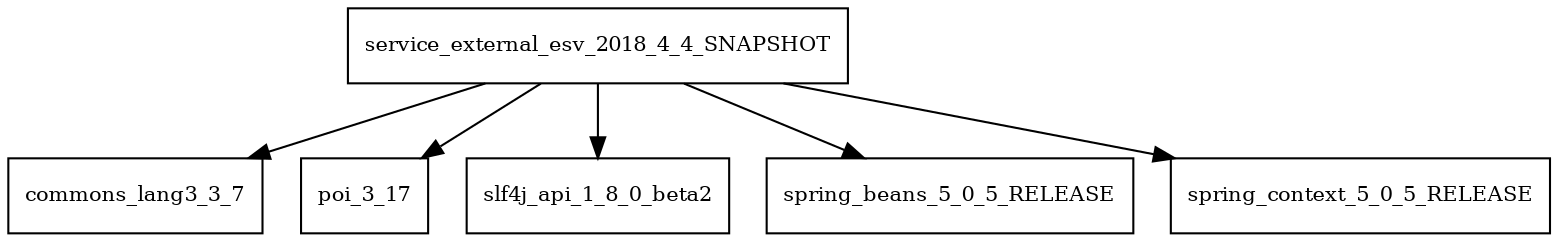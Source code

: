 digraph service_external_esv_2018_4_4_SNAPSHOT_dependencies {
  node [shape = box, fontsize=10.0];
  service_external_esv_2018_4_4_SNAPSHOT -> commons_lang3_3_7;
  service_external_esv_2018_4_4_SNAPSHOT -> poi_3_17;
  service_external_esv_2018_4_4_SNAPSHOT -> slf4j_api_1_8_0_beta2;
  service_external_esv_2018_4_4_SNAPSHOT -> spring_beans_5_0_5_RELEASE;
  service_external_esv_2018_4_4_SNAPSHOT -> spring_context_5_0_5_RELEASE;
}
